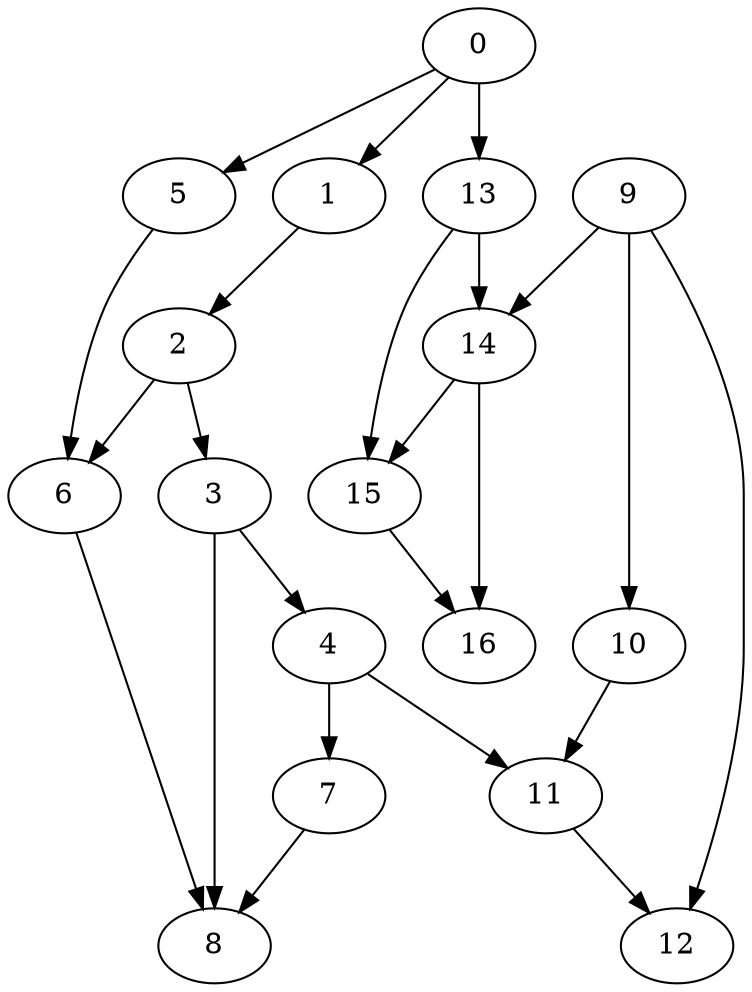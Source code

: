 digraph exampleTown {
   0;
   1;
   2;
   3;
   4;
   5;
   6;
   7;
   8;
   9;
   10;
   11;
   12;
   13;
   14;
   15;
   16;
   0 -> 13 [village=exampleTown, name=roadOM; heightLimit =10; weight = 70; primaryType = countyRoad; secondaryType=none;];
   4 -> 11 [village=exampleTown, name=roadDK; heightLimit =10; weight = 30; primaryType = countyRoad; secondaryType=none;];
   9 -> 14 [village=exampleTown, name=roadIN; heightLimit =3; weight = 60; primaryType = countyRoad; secondaryType=tunnel;];

   0 -> 1 [village=villageA, name=roadOA; heightLimit =10; weight = 5; primaryType = mainStreet; secondaryType=none;];
   0 -> 5 [village=villageA, name=roadOE; heightLimit =10; weight = 30; primaryType = sideStreet; secondaryType=none;];
   1 -> 2 [village=villageA, name=roadAB; heightLimit =10; weight = 10; primaryType = mainStreet; secondaryType=none;];
   2 -> 3 [village=villageA, name=roadBC; heightLimit =10; weight = 10; primaryType = mainStreet; secondaryType=none;];
   2 -> 6 [village=villageA, name=roadBF; heightLimit =10; weight = 25; primaryType = sideStreet; secondaryType=none;];
   3 -> 4 [village=villageA, name=roadCD; heightLimit =10; weight = 5; primaryType = mainStreet; secondaryType=none;];
   3 -> 8 [village=villageA, name=roadCH; heightLimit =10; weight = 30; primaryType = sideStreet; secondaryType=none;];
   4 -> 7 [village=villageA, name=roadDG; heightLimit =10; weight = 25; primaryType = sideStreet; secondaryType=none;];
   5 -> 6 [village=villageA, name=roadEF; heightLimit =10; weight = 5; primaryType = sideStreet; secondaryType=none;];
   6 -> 8 [village=villageA, name=roadFH; heightLimit =10; weight = 10; primaryType = sideStreet; secondaryType=none;];
   7 -> 8 [village=villageA, name=roadGH; heightLimit =10; weight = 25; primaryType = sideStreet; secondaryType=none;];

   9 -> 10 [village=villageB, name=roadIJ; heightLimit =10; weight = 10; primaryType = mainStreet; secondaryType=none;];
   9 -> 12 [village=villageB, name=roadIL; heightLimit =10; weight = 20; primaryType = sideStreet; secondaryType=none;];
   10 -> 11 [village=villageB, name=roadJK; heightLimit =10; weight = 10; primaryType = mainStreet; secondaryType=none;];
   11 -> 12 [village=villageB, name=roadKL; heightLimit =10; weight = 20; primaryType = sideStreet; secondaryType=none;];

   13 -> 14 [village=villageC, name=roadMN; heightLimit =10; weight = 80; primaryType = mainStreet; secondaryType=none;];
   13 -> 15 [village=villageC, name=roadMOh; heightLimit =10; weight = 5; primaryType = mainStreet; secondaryType=none;];
   14 -> 16 [village=villageC, name=roadNP; heightLimit =10; weight = 20; primaryType = sideStreet; secondaryType=none;];
   14 -> 15 [village=villageC, name=roadNOh; heightLimit =10; weight = 15; primaryType = sideStreet; secondaryType=none;];
   15 -> 16 [village=villageC, name=roadOhP; heightLimit =10; weight = 10; primaryType = sideStreet; secondaryType=none;];



}
